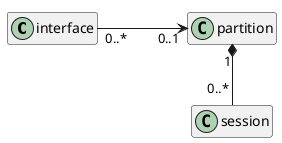 @startuml
  
   /'
     This file contains PlantUML source code to generate a UML diagram 
     that defines the relationships between partitions, sessions and 
     interfaces within the ANCP YANG data model.

     Comments or questions about this Broadband Forum PlantUML file
     should be directed to <mailto:help@broadband-forum.org>.

     Editor:      Nick Hancock, ADTRAN

     Editor:      Ludwig Pauwels, Nokia

     PS Leader:   Joey Boyd, ADTRAN

     WA Director: Joey Boyd, ADTRAN

     WA Director: Sven Ooghe, Nokia";

     Copyright (c) 2022, Broadband Forum

     Redistribution and use in source and binary forms, with or
     without modification, are permitted provided that the following
     conditions are met:

     1. Redistributions of source code must retain the above copyright
        notice, this list of conditions and the following disclaimer.

     2. Redistributions in binary form must reproduce the above
        copyright notice, this list of conditions and the following
        disclaimer in the documentation and/or other materials
        provided with the distribution.

     3. Neither the name of the copyright holder nor the names of its
        contributors may be used to endorse or promote products
        derived from this software without specific prior written
        permission.

     THIS SOFTWARE IS PROVIDED BY THE COPYRIGHT HOLDERS AND
     CONTRIBUTORS \"AS IS\" AND ANY EXPRESS OR IMPLIED WARRANTIES,
     INCLUDING, BUT NOT LIMITED TO, THE IMPLIED WARRANTIES OF
     MERCHANTABILITY AND FITNESS FOR A PARTICULAR PURPOSE ARE
     DISCLAIMED. IN NO EVENT SHALL THE COPYRIGHT HOLDER OR
     CONTRIBUTORS BE LIABLE FOR ANY DIRECT, INDIRECT, INCIDENTAL,
     SPECIAL, EXEMPLARY, OR CONSEQUENTIAL DAMAGES (INCLUDING, BUT
     NOT LIMITED TO, PROCUREMENT OF SUBSTITUTE GOODS OR SERVICES;
     LOSS OF USE, DATA, OR PROFITS; OR BUSINESS INTERRUPTION) HOWEVER
     CAUSED AND ON ANY THEORY OF LIABILITY, WHETHER IN CONTRACT,
     STRICT LIABILITY, OR TORT (INCLUDING NEGLIGENCE OR OTHERWISE)
     ARISING IN ANY WAY OUT OF THE USE OF THIS SOFTWARE, EVEN IF
     ADVISED OF THE POSSIBILITY OF SUCH DAMAGE.

     The above license is used as a license under copyright only.
     Please reference the Forum IPR Policy for patent licensing terms
     <https://www.broadband-forum.org/ipr-policy>.

     Any moral rights which are necessary to exercise under the above
     license grant are also deemed granted under this license.

     This version of this PlantUML source code is part of TR-383a5; 
     see the TR itself for full legal notices.";

     revision 2022-03-01 {
       description
         "Amendment 5.
          * Approval Date:    2022-03-01.
          * Publication Date: 2022-03-01.";
       reference
         "TR-383a5: Common YANG Modules
                    <https://www.broadband-forum.org/technical/download/
                             TR-383_Amendment-5.pdf>";
     }
  '/

  hide members

  interface "0..*" -> "0..1" partition :  \t\t
  partition "1" *-- "0..*" session
  
@enduml
